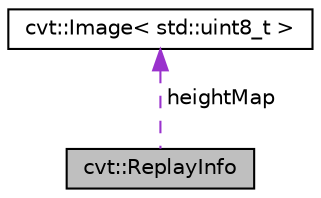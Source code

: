 digraph "cvt::ReplayInfo"
{
 // LATEX_PDF_SIZE
  edge [fontname="Helvetica",fontsize="10",labelfontname="Helvetica",labelfontsize="10"];
  node [fontname="Helvetica",fontsize="10",shape=record];
  Node1 [label="cvt::ReplayInfo",height=0.2,width=0.4,color="black", fillcolor="grey75", style="filled", fontcolor="black",tooltip="General replay metadata common to all replay data structures."];
  Node2 -> Node1 [dir="back",color="darkorchid3",fontsize="10",style="dashed",label=" heightMap" ,fontname="Helvetica"];
  Node2 [label="cvt::Image\< std::uint8_t \>",height=0.2,width=0.4,color="black", fillcolor="white", style="filled",URL="$d2/d1e/structcvt_1_1Image.html",tooltip=" "];
}
